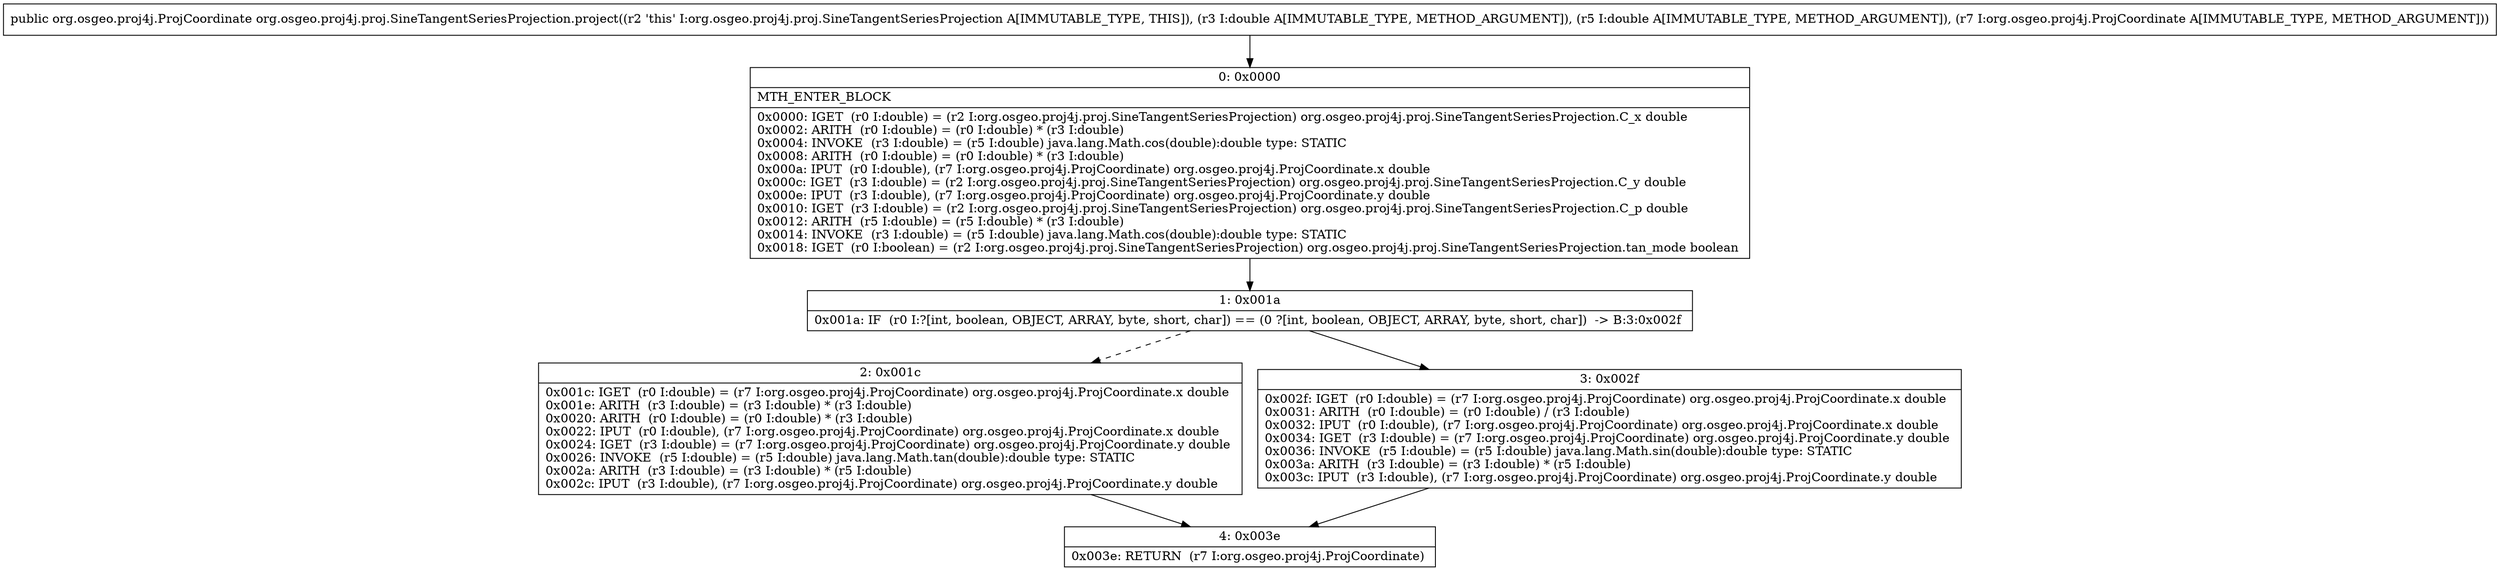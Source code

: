 digraph "CFG fororg.osgeo.proj4j.proj.SineTangentSeriesProjection.project(DDLorg\/osgeo\/proj4j\/ProjCoordinate;)Lorg\/osgeo\/proj4j\/ProjCoordinate;" {
Node_0 [shape=record,label="{0\:\ 0x0000|MTH_ENTER_BLOCK\l|0x0000: IGET  (r0 I:double) = (r2 I:org.osgeo.proj4j.proj.SineTangentSeriesProjection) org.osgeo.proj4j.proj.SineTangentSeriesProjection.C_x double \l0x0002: ARITH  (r0 I:double) = (r0 I:double) * (r3 I:double) \l0x0004: INVOKE  (r3 I:double) = (r5 I:double) java.lang.Math.cos(double):double type: STATIC \l0x0008: ARITH  (r0 I:double) = (r0 I:double) * (r3 I:double) \l0x000a: IPUT  (r0 I:double), (r7 I:org.osgeo.proj4j.ProjCoordinate) org.osgeo.proj4j.ProjCoordinate.x double \l0x000c: IGET  (r3 I:double) = (r2 I:org.osgeo.proj4j.proj.SineTangentSeriesProjection) org.osgeo.proj4j.proj.SineTangentSeriesProjection.C_y double \l0x000e: IPUT  (r3 I:double), (r7 I:org.osgeo.proj4j.ProjCoordinate) org.osgeo.proj4j.ProjCoordinate.y double \l0x0010: IGET  (r3 I:double) = (r2 I:org.osgeo.proj4j.proj.SineTangentSeriesProjection) org.osgeo.proj4j.proj.SineTangentSeriesProjection.C_p double \l0x0012: ARITH  (r5 I:double) = (r5 I:double) * (r3 I:double) \l0x0014: INVOKE  (r3 I:double) = (r5 I:double) java.lang.Math.cos(double):double type: STATIC \l0x0018: IGET  (r0 I:boolean) = (r2 I:org.osgeo.proj4j.proj.SineTangentSeriesProjection) org.osgeo.proj4j.proj.SineTangentSeriesProjection.tan_mode boolean \l}"];
Node_1 [shape=record,label="{1\:\ 0x001a|0x001a: IF  (r0 I:?[int, boolean, OBJECT, ARRAY, byte, short, char]) == (0 ?[int, boolean, OBJECT, ARRAY, byte, short, char])  \-\> B:3:0x002f \l}"];
Node_2 [shape=record,label="{2\:\ 0x001c|0x001c: IGET  (r0 I:double) = (r7 I:org.osgeo.proj4j.ProjCoordinate) org.osgeo.proj4j.ProjCoordinate.x double \l0x001e: ARITH  (r3 I:double) = (r3 I:double) * (r3 I:double) \l0x0020: ARITH  (r0 I:double) = (r0 I:double) * (r3 I:double) \l0x0022: IPUT  (r0 I:double), (r7 I:org.osgeo.proj4j.ProjCoordinate) org.osgeo.proj4j.ProjCoordinate.x double \l0x0024: IGET  (r3 I:double) = (r7 I:org.osgeo.proj4j.ProjCoordinate) org.osgeo.proj4j.ProjCoordinate.y double \l0x0026: INVOKE  (r5 I:double) = (r5 I:double) java.lang.Math.tan(double):double type: STATIC \l0x002a: ARITH  (r3 I:double) = (r3 I:double) * (r5 I:double) \l0x002c: IPUT  (r3 I:double), (r7 I:org.osgeo.proj4j.ProjCoordinate) org.osgeo.proj4j.ProjCoordinate.y double \l}"];
Node_3 [shape=record,label="{3\:\ 0x002f|0x002f: IGET  (r0 I:double) = (r7 I:org.osgeo.proj4j.ProjCoordinate) org.osgeo.proj4j.ProjCoordinate.x double \l0x0031: ARITH  (r0 I:double) = (r0 I:double) \/ (r3 I:double) \l0x0032: IPUT  (r0 I:double), (r7 I:org.osgeo.proj4j.ProjCoordinate) org.osgeo.proj4j.ProjCoordinate.x double \l0x0034: IGET  (r3 I:double) = (r7 I:org.osgeo.proj4j.ProjCoordinate) org.osgeo.proj4j.ProjCoordinate.y double \l0x0036: INVOKE  (r5 I:double) = (r5 I:double) java.lang.Math.sin(double):double type: STATIC \l0x003a: ARITH  (r3 I:double) = (r3 I:double) * (r5 I:double) \l0x003c: IPUT  (r3 I:double), (r7 I:org.osgeo.proj4j.ProjCoordinate) org.osgeo.proj4j.ProjCoordinate.y double \l}"];
Node_4 [shape=record,label="{4\:\ 0x003e|0x003e: RETURN  (r7 I:org.osgeo.proj4j.ProjCoordinate) \l}"];
MethodNode[shape=record,label="{public org.osgeo.proj4j.ProjCoordinate org.osgeo.proj4j.proj.SineTangentSeriesProjection.project((r2 'this' I:org.osgeo.proj4j.proj.SineTangentSeriesProjection A[IMMUTABLE_TYPE, THIS]), (r3 I:double A[IMMUTABLE_TYPE, METHOD_ARGUMENT]), (r5 I:double A[IMMUTABLE_TYPE, METHOD_ARGUMENT]), (r7 I:org.osgeo.proj4j.ProjCoordinate A[IMMUTABLE_TYPE, METHOD_ARGUMENT])) }"];
MethodNode -> Node_0;
Node_0 -> Node_1;
Node_1 -> Node_2[style=dashed];
Node_1 -> Node_3;
Node_2 -> Node_4;
Node_3 -> Node_4;
}

